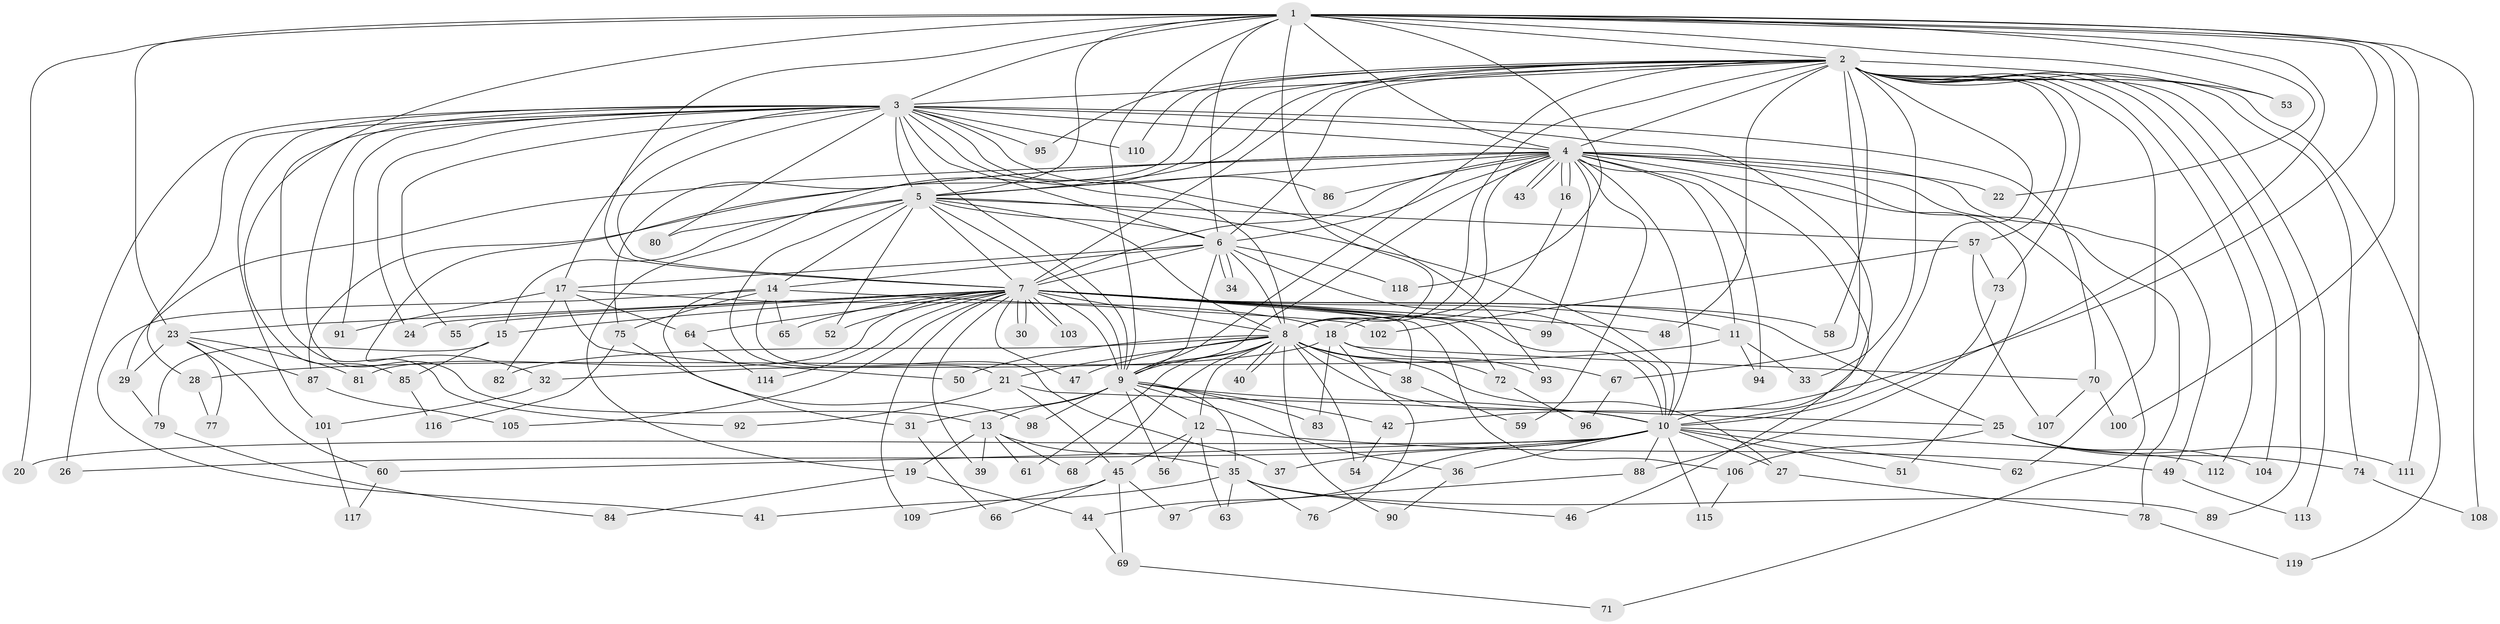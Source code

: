 // Generated by graph-tools (version 1.1) at 2025/11/02/27/25 16:11:00]
// undirected, 119 vertices, 263 edges
graph export_dot {
graph [start="1"]
  node [color=gray90,style=filled];
  1;
  2;
  3;
  4;
  5;
  6;
  7;
  8;
  9;
  10;
  11;
  12;
  13;
  14;
  15;
  16;
  17;
  18;
  19;
  20;
  21;
  22;
  23;
  24;
  25;
  26;
  27;
  28;
  29;
  30;
  31;
  32;
  33;
  34;
  35;
  36;
  37;
  38;
  39;
  40;
  41;
  42;
  43;
  44;
  45;
  46;
  47;
  48;
  49;
  50;
  51;
  52;
  53;
  54;
  55;
  56;
  57;
  58;
  59;
  60;
  61;
  62;
  63;
  64;
  65;
  66;
  67;
  68;
  69;
  70;
  71;
  72;
  73;
  74;
  75;
  76;
  77;
  78;
  79;
  80;
  81;
  82;
  83;
  84;
  85;
  86;
  87;
  88;
  89;
  90;
  91;
  92;
  93;
  94;
  95;
  96;
  97;
  98;
  99;
  100;
  101;
  102;
  103;
  104;
  105;
  106;
  107;
  108;
  109;
  110;
  111;
  112;
  113;
  114;
  115;
  116;
  117;
  118;
  119;
  1 -- 2;
  1 -- 3;
  1 -- 4;
  1 -- 5;
  1 -- 6;
  1 -- 7;
  1 -- 8;
  1 -- 9;
  1 -- 10;
  1 -- 20;
  1 -- 22;
  1 -- 23;
  1 -- 42;
  1 -- 53;
  1 -- 85;
  1 -- 100;
  1 -- 108;
  1 -- 111;
  1 -- 118;
  2 -- 3;
  2 -- 4;
  2 -- 5;
  2 -- 6;
  2 -- 7;
  2 -- 8;
  2 -- 9;
  2 -- 10;
  2 -- 19;
  2 -- 33;
  2 -- 48;
  2 -- 53;
  2 -- 57;
  2 -- 58;
  2 -- 62;
  2 -- 67;
  2 -- 73;
  2 -- 74;
  2 -- 75;
  2 -- 89;
  2 -- 95;
  2 -- 104;
  2 -- 110;
  2 -- 112;
  2 -- 113;
  2 -- 119;
  3 -- 4;
  3 -- 5;
  3 -- 6;
  3 -- 7;
  3 -- 8;
  3 -- 9;
  3 -- 10;
  3 -- 13;
  3 -- 17;
  3 -- 24;
  3 -- 26;
  3 -- 28;
  3 -- 55;
  3 -- 70;
  3 -- 80;
  3 -- 86;
  3 -- 91;
  3 -- 92;
  3 -- 93;
  3 -- 95;
  3 -- 101;
  3 -- 110;
  4 -- 5;
  4 -- 6;
  4 -- 7;
  4 -- 8;
  4 -- 9;
  4 -- 10;
  4 -- 11;
  4 -- 16;
  4 -- 16;
  4 -- 22;
  4 -- 29;
  4 -- 32;
  4 -- 43;
  4 -- 43;
  4 -- 46;
  4 -- 49;
  4 -- 51;
  4 -- 59;
  4 -- 71;
  4 -- 78;
  4 -- 86;
  4 -- 87;
  4 -- 94;
  4 -- 99;
  5 -- 6;
  5 -- 7;
  5 -- 8;
  5 -- 9;
  5 -- 10;
  5 -- 14;
  5 -- 15;
  5 -- 21;
  5 -- 52;
  5 -- 57;
  5 -- 80;
  6 -- 7;
  6 -- 8;
  6 -- 9;
  6 -- 10;
  6 -- 14;
  6 -- 17;
  6 -- 34;
  6 -- 34;
  6 -- 118;
  7 -- 8;
  7 -- 9;
  7 -- 10;
  7 -- 11;
  7 -- 15;
  7 -- 23;
  7 -- 24;
  7 -- 25;
  7 -- 30;
  7 -- 30;
  7 -- 38;
  7 -- 39;
  7 -- 47;
  7 -- 48;
  7 -- 52;
  7 -- 55;
  7 -- 58;
  7 -- 64;
  7 -- 65;
  7 -- 72;
  7 -- 81;
  7 -- 99;
  7 -- 103;
  7 -- 103;
  7 -- 105;
  7 -- 106;
  7 -- 109;
  7 -- 114;
  8 -- 9;
  8 -- 10;
  8 -- 12;
  8 -- 21;
  8 -- 27;
  8 -- 38;
  8 -- 40;
  8 -- 40;
  8 -- 47;
  8 -- 50;
  8 -- 54;
  8 -- 61;
  8 -- 67;
  8 -- 68;
  8 -- 72;
  8 -- 82;
  8 -- 90;
  9 -- 10;
  9 -- 12;
  9 -- 13;
  9 -- 31;
  9 -- 35;
  9 -- 36;
  9 -- 42;
  9 -- 56;
  9 -- 83;
  9 -- 98;
  10 -- 20;
  10 -- 26;
  10 -- 27;
  10 -- 36;
  10 -- 37;
  10 -- 44;
  10 -- 51;
  10 -- 60;
  10 -- 62;
  10 -- 88;
  10 -- 112;
  10 -- 115;
  11 -- 28;
  11 -- 33;
  11 -- 94;
  12 -- 45;
  12 -- 49;
  12 -- 56;
  12 -- 63;
  13 -- 19;
  13 -- 35;
  13 -- 39;
  13 -- 61;
  13 -- 68;
  14 -- 31;
  14 -- 37;
  14 -- 41;
  14 -- 65;
  14 -- 75;
  14 -- 102;
  15 -- 79;
  15 -- 85;
  16 -- 18;
  17 -- 18;
  17 -- 50;
  17 -- 64;
  17 -- 82;
  17 -- 91;
  18 -- 32;
  18 -- 70;
  18 -- 76;
  18 -- 83;
  18 -- 93;
  19 -- 44;
  19 -- 84;
  21 -- 25;
  21 -- 45;
  21 -- 92;
  23 -- 29;
  23 -- 60;
  23 -- 77;
  23 -- 81;
  23 -- 87;
  25 -- 74;
  25 -- 104;
  25 -- 106;
  25 -- 111;
  27 -- 78;
  28 -- 77;
  29 -- 79;
  31 -- 66;
  32 -- 101;
  35 -- 41;
  35 -- 46;
  35 -- 63;
  35 -- 76;
  35 -- 89;
  36 -- 90;
  38 -- 59;
  42 -- 54;
  44 -- 69;
  45 -- 66;
  45 -- 69;
  45 -- 97;
  45 -- 109;
  49 -- 113;
  57 -- 73;
  57 -- 102;
  57 -- 107;
  60 -- 117;
  64 -- 114;
  67 -- 96;
  69 -- 71;
  70 -- 100;
  70 -- 107;
  72 -- 96;
  73 -- 88;
  74 -- 108;
  75 -- 98;
  75 -- 116;
  78 -- 119;
  79 -- 84;
  85 -- 116;
  87 -- 105;
  88 -- 97;
  101 -- 117;
  106 -- 115;
}
